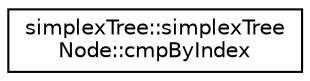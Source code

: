 digraph "Graphical Class Hierarchy"
{
  edge [fontname="Helvetica",fontsize="10",labelfontname="Helvetica",labelfontsize="10"];
  node [fontname="Helvetica",fontsize="10",shape=record];
  rankdir="LR";
  Node0 [label="simplexTree::simplexTree\lNode::cmpByIndex",height=0.2,width=0.4,color="black", fillcolor="white", style="filled",URL="$structsimplexTree_1_1simplexTreeNode_1_1cmpByIndex.html"];
}
